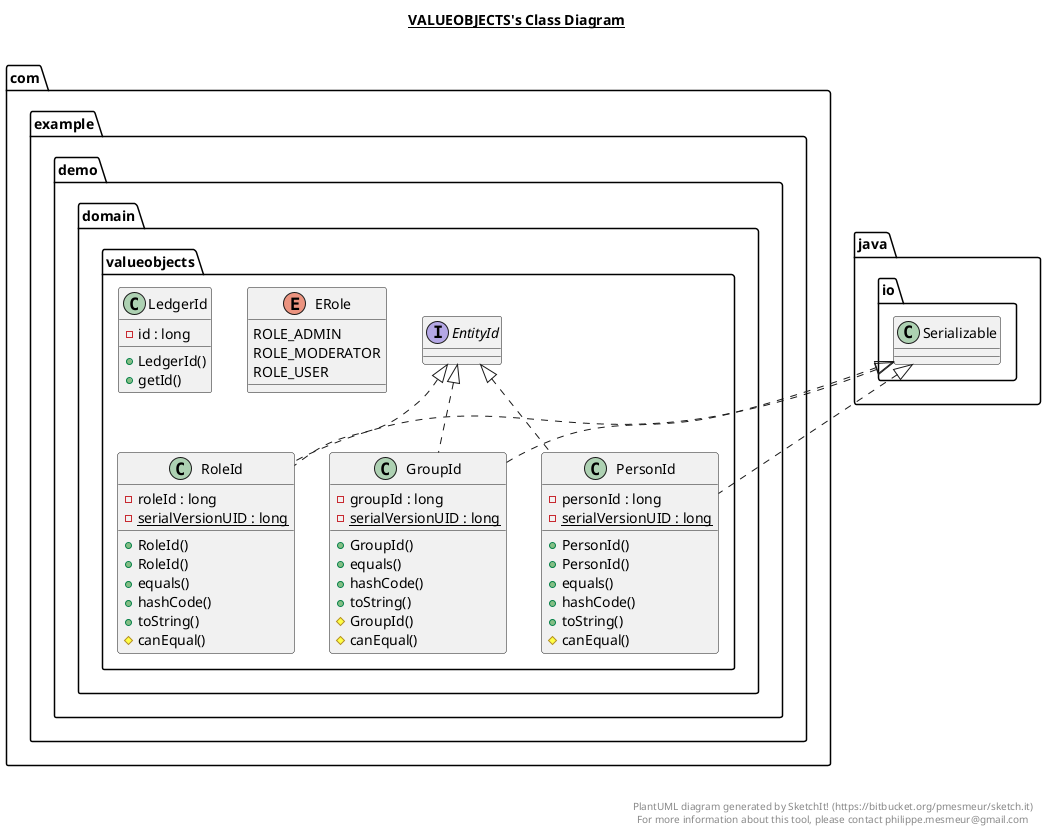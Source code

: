 @startuml

title __VALUEOBJECTS's Class Diagram__\n

  namespace com.example.demo {
    namespace domain {
      namespace valueobjects {
        enum ERole {
          ROLE_ADMIN
          ROLE_MODERATOR
          ROLE_USER
        }
      }
    }
  }
  

  namespace com.example.demo {
    namespace domain {
      namespace valueobjects {
        interface com.example.demo.domain.valueobjects.EntityId {
        }
      }
    }
  }
  

  namespace com.example.demo {
    namespace domain {
      namespace valueobjects {
        class com.example.demo.domain.valueobjects.GroupId {
            - groupId : long
            {static} - serialVersionUID : long
            + GroupId()
            + equals()
            + hashCode()
            + toString()
            # GroupId()
            # canEqual()
        }
      }
    }
  }
  

  namespace com.example.demo {
    namespace domain {
      namespace valueobjects {
        class com.example.demo.domain.valueobjects.LedgerId {
            - id : long
            + LedgerId()
            + getId()
        }
      }
    }
  }
  

  namespace com.example.demo {
    namespace domain {
      namespace valueobjects {
        class com.example.demo.domain.valueobjects.PersonId {
            - personId : long
            {static} - serialVersionUID : long
            + PersonId()
            + PersonId()
            + equals()
            + hashCode()
            + toString()
            # canEqual()
        }
      }
    }
  }
  

  namespace com.example.demo {
    namespace domain {
      namespace valueobjects {
        class com.example.demo.domain.valueobjects.RoleId {
            - roleId : long
            {static} - serialVersionUID : long
            + RoleId()
            + RoleId()
            + equals()
            + hashCode()
            + toString()
            # canEqual()
        }
      }
    }
  }
  

  com.example.demo.domain.valueobjects.GroupId .up.|> com.example.demo.domain.valueobjects.EntityId
  com.example.demo.domain.valueobjects.GroupId .up.|> java.io.Serializable
  com.example.demo.domain.valueobjects.PersonId .up.|> com.example.demo.domain.valueobjects.EntityId
  com.example.demo.domain.valueobjects.PersonId .up.|> java.io.Serializable
  com.example.demo.domain.valueobjects.RoleId .up.|> com.example.demo.domain.valueobjects.EntityId
  com.example.demo.domain.valueobjects.RoleId .up.|> java.io.Serializable


right footer


PlantUML diagram generated by SketchIt! (https://bitbucket.org/pmesmeur/sketch.it)
For more information about this tool, please contact philippe.mesmeur@gmail.com
endfooter

@enduml

